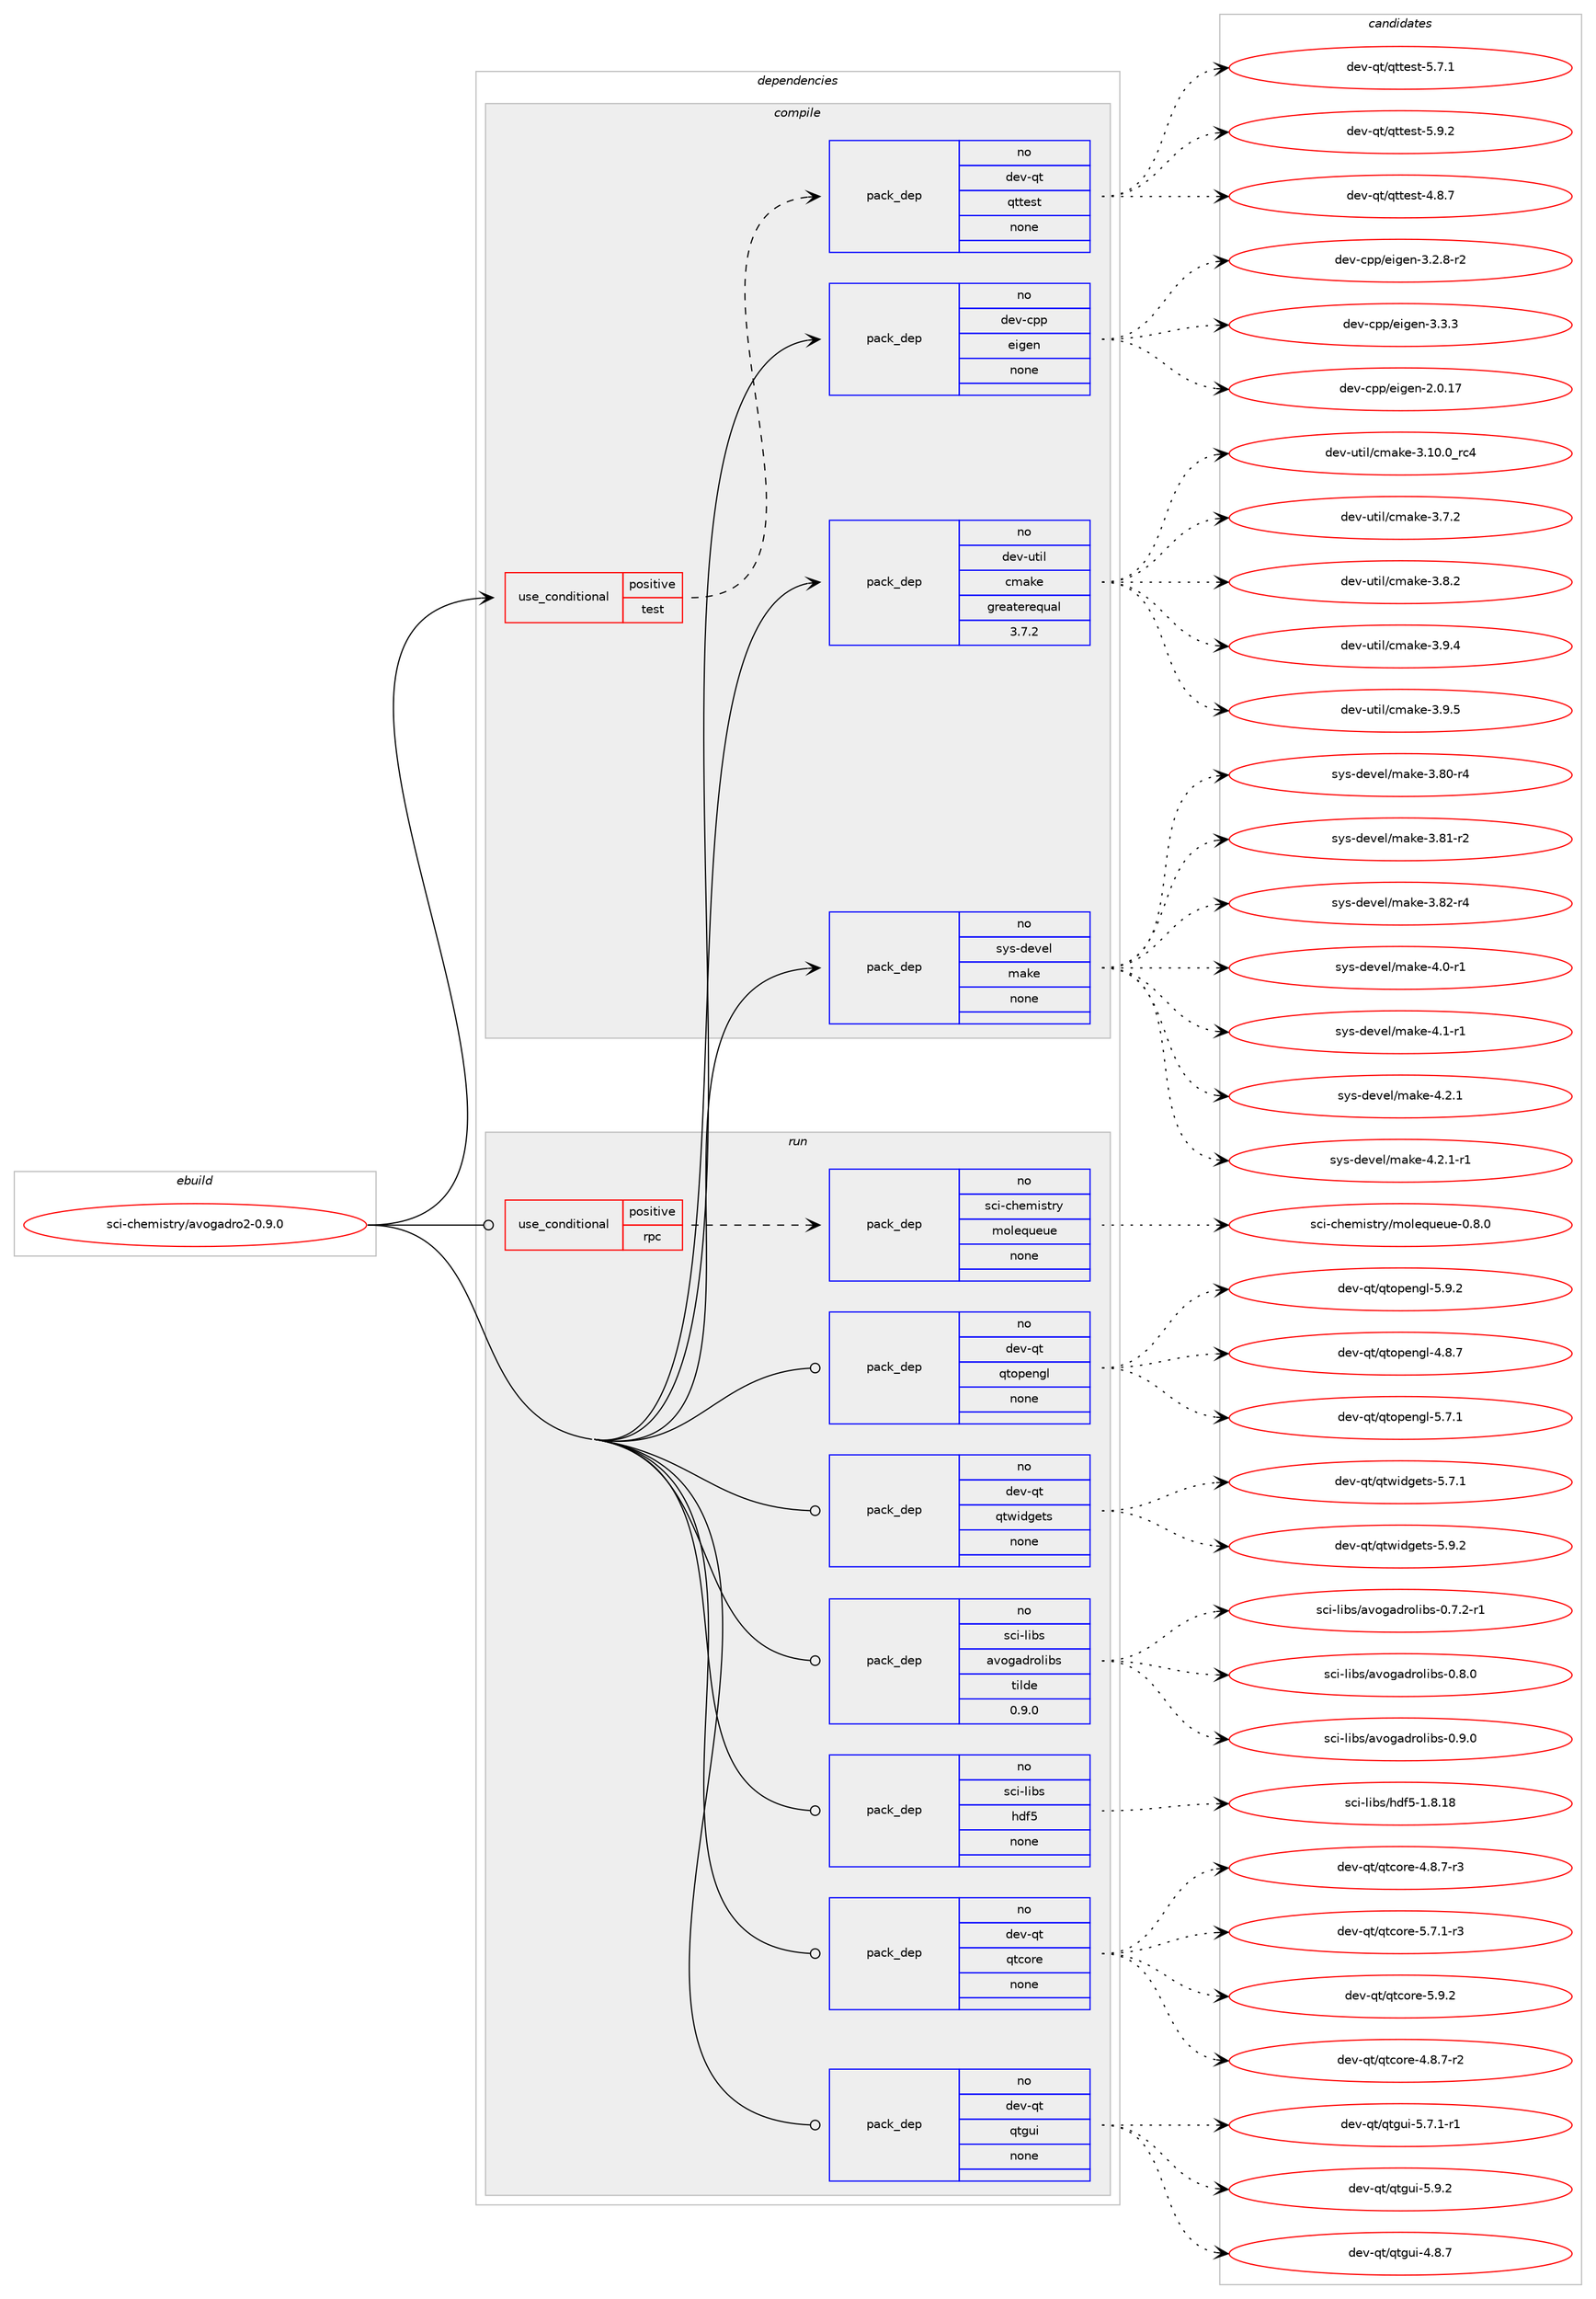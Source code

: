 digraph prolog {

# *************
# Graph options
# *************

newrank=true;
concentrate=true;
compound=true;
graph [rankdir=LR,fontname=Helvetica,fontsize=10,ranksep=1.5];#, ranksep=2.5, nodesep=0.2];
edge  [arrowhead=vee];
node  [fontname=Helvetica,fontsize=10];

# **********
# The ebuild
# **********

subgraph cluster_leftcol {
color=gray;
rank=same;
label=<<i>ebuild</i>>;
id [label="sci-chemistry/avogadro2-0.9.0", color=red, width=4, href="../sci-chemistry/avogadro2-0.9.0.svg"];
}

# ****************
# The dependencies
# ****************

subgraph cluster_midcol {
color=gray;
label=<<i>dependencies</i>>;
subgraph cluster_compile {
fillcolor="#eeeeee";
style=filled;
label=<<i>compile</i>>;
subgraph cond109507 {
dependency445791 [label=<<TABLE BORDER="0" CELLBORDER="1" CELLSPACING="0" CELLPADDING="4"><TR><TD ROWSPAN="3" CELLPADDING="10">use_conditional</TD></TR><TR><TD>positive</TD></TR><TR><TD>test</TD></TR></TABLE>>, shape=none, color=red];
subgraph pack328534 {
dependency445792 [label=<<TABLE BORDER="0" CELLBORDER="1" CELLSPACING="0" CELLPADDING="4" WIDTH="220"><TR><TD ROWSPAN="6" CELLPADDING="30">pack_dep</TD></TR><TR><TD WIDTH="110">no</TD></TR><TR><TD>dev-qt</TD></TR><TR><TD>qttest</TD></TR><TR><TD>none</TD></TR><TR><TD></TD></TR></TABLE>>, shape=none, color=blue];
}
dependency445791:e -> dependency445792:w [weight=20,style="dashed",arrowhead="vee"];
}
id:e -> dependency445791:w [weight=20,style="solid",arrowhead="vee"];
subgraph pack328535 {
dependency445793 [label=<<TABLE BORDER="0" CELLBORDER="1" CELLSPACING="0" CELLPADDING="4" WIDTH="220"><TR><TD ROWSPAN="6" CELLPADDING="30">pack_dep</TD></TR><TR><TD WIDTH="110">no</TD></TR><TR><TD>dev-cpp</TD></TR><TR><TD>eigen</TD></TR><TR><TD>none</TD></TR><TR><TD></TD></TR></TABLE>>, shape=none, color=blue];
}
id:e -> dependency445793:w [weight=20,style="solid",arrowhead="vee"];
subgraph pack328536 {
dependency445794 [label=<<TABLE BORDER="0" CELLBORDER="1" CELLSPACING="0" CELLPADDING="4" WIDTH="220"><TR><TD ROWSPAN="6" CELLPADDING="30">pack_dep</TD></TR><TR><TD WIDTH="110">no</TD></TR><TR><TD>dev-util</TD></TR><TR><TD>cmake</TD></TR><TR><TD>greaterequal</TD></TR><TR><TD>3.7.2</TD></TR></TABLE>>, shape=none, color=blue];
}
id:e -> dependency445794:w [weight=20,style="solid",arrowhead="vee"];
subgraph pack328537 {
dependency445795 [label=<<TABLE BORDER="0" CELLBORDER="1" CELLSPACING="0" CELLPADDING="4" WIDTH="220"><TR><TD ROWSPAN="6" CELLPADDING="30">pack_dep</TD></TR><TR><TD WIDTH="110">no</TD></TR><TR><TD>sys-devel</TD></TR><TR><TD>make</TD></TR><TR><TD>none</TD></TR><TR><TD></TD></TR></TABLE>>, shape=none, color=blue];
}
id:e -> dependency445795:w [weight=20,style="solid",arrowhead="vee"];
}
subgraph cluster_compileandrun {
fillcolor="#eeeeee";
style=filled;
label=<<i>compile and run</i>>;
}
subgraph cluster_run {
fillcolor="#eeeeee";
style=filled;
label=<<i>run</i>>;
subgraph cond109508 {
dependency445796 [label=<<TABLE BORDER="0" CELLBORDER="1" CELLSPACING="0" CELLPADDING="4"><TR><TD ROWSPAN="3" CELLPADDING="10">use_conditional</TD></TR><TR><TD>positive</TD></TR><TR><TD>rpc</TD></TR></TABLE>>, shape=none, color=red];
subgraph pack328538 {
dependency445797 [label=<<TABLE BORDER="0" CELLBORDER="1" CELLSPACING="0" CELLPADDING="4" WIDTH="220"><TR><TD ROWSPAN="6" CELLPADDING="30">pack_dep</TD></TR><TR><TD WIDTH="110">no</TD></TR><TR><TD>sci-chemistry</TD></TR><TR><TD>molequeue</TD></TR><TR><TD>none</TD></TR><TR><TD></TD></TR></TABLE>>, shape=none, color=blue];
}
dependency445796:e -> dependency445797:w [weight=20,style="dashed",arrowhead="vee"];
}
id:e -> dependency445796:w [weight=20,style="solid",arrowhead="odot"];
subgraph pack328539 {
dependency445798 [label=<<TABLE BORDER="0" CELLBORDER="1" CELLSPACING="0" CELLPADDING="4" WIDTH="220"><TR><TD ROWSPAN="6" CELLPADDING="30">pack_dep</TD></TR><TR><TD WIDTH="110">no</TD></TR><TR><TD>dev-qt</TD></TR><TR><TD>qtcore</TD></TR><TR><TD>none</TD></TR><TR><TD></TD></TR></TABLE>>, shape=none, color=blue];
}
id:e -> dependency445798:w [weight=20,style="solid",arrowhead="odot"];
subgraph pack328540 {
dependency445799 [label=<<TABLE BORDER="0" CELLBORDER="1" CELLSPACING="0" CELLPADDING="4" WIDTH="220"><TR><TD ROWSPAN="6" CELLPADDING="30">pack_dep</TD></TR><TR><TD WIDTH="110">no</TD></TR><TR><TD>dev-qt</TD></TR><TR><TD>qtgui</TD></TR><TR><TD>none</TD></TR><TR><TD></TD></TR></TABLE>>, shape=none, color=blue];
}
id:e -> dependency445799:w [weight=20,style="solid",arrowhead="odot"];
subgraph pack328541 {
dependency445800 [label=<<TABLE BORDER="0" CELLBORDER="1" CELLSPACING="0" CELLPADDING="4" WIDTH="220"><TR><TD ROWSPAN="6" CELLPADDING="30">pack_dep</TD></TR><TR><TD WIDTH="110">no</TD></TR><TR><TD>dev-qt</TD></TR><TR><TD>qtopengl</TD></TR><TR><TD>none</TD></TR><TR><TD></TD></TR></TABLE>>, shape=none, color=blue];
}
id:e -> dependency445800:w [weight=20,style="solid",arrowhead="odot"];
subgraph pack328542 {
dependency445801 [label=<<TABLE BORDER="0" CELLBORDER="1" CELLSPACING="0" CELLPADDING="4" WIDTH="220"><TR><TD ROWSPAN="6" CELLPADDING="30">pack_dep</TD></TR><TR><TD WIDTH="110">no</TD></TR><TR><TD>dev-qt</TD></TR><TR><TD>qtwidgets</TD></TR><TR><TD>none</TD></TR><TR><TD></TD></TR></TABLE>>, shape=none, color=blue];
}
id:e -> dependency445801:w [weight=20,style="solid",arrowhead="odot"];
subgraph pack328543 {
dependency445802 [label=<<TABLE BORDER="0" CELLBORDER="1" CELLSPACING="0" CELLPADDING="4" WIDTH="220"><TR><TD ROWSPAN="6" CELLPADDING="30">pack_dep</TD></TR><TR><TD WIDTH="110">no</TD></TR><TR><TD>sci-libs</TD></TR><TR><TD>avogadrolibs</TD></TR><TR><TD>tilde</TD></TR><TR><TD>0.9.0</TD></TR></TABLE>>, shape=none, color=blue];
}
id:e -> dependency445802:w [weight=20,style="solid",arrowhead="odot"];
subgraph pack328544 {
dependency445803 [label=<<TABLE BORDER="0" CELLBORDER="1" CELLSPACING="0" CELLPADDING="4" WIDTH="220"><TR><TD ROWSPAN="6" CELLPADDING="30">pack_dep</TD></TR><TR><TD WIDTH="110">no</TD></TR><TR><TD>sci-libs</TD></TR><TR><TD>hdf5</TD></TR><TR><TD>none</TD></TR><TR><TD></TD></TR></TABLE>>, shape=none, color=blue];
}
id:e -> dependency445803:w [weight=20,style="solid",arrowhead="odot"];
}
}

# **************
# The candidates
# **************

subgraph cluster_choices {
rank=same;
color=gray;
label=<<i>candidates</i>>;

subgraph choice328534 {
color=black;
nodesep=1;
choice1001011184511311647113116116101115116455246564655 [label="dev-qt/qttest-4.8.7", color=red, width=4,href="../dev-qt/qttest-4.8.7.svg"];
choice1001011184511311647113116116101115116455346554649 [label="dev-qt/qttest-5.7.1", color=red, width=4,href="../dev-qt/qttest-5.7.1.svg"];
choice1001011184511311647113116116101115116455346574650 [label="dev-qt/qttest-5.9.2", color=red, width=4,href="../dev-qt/qttest-5.9.2.svg"];
dependency445792:e -> choice1001011184511311647113116116101115116455246564655:w [style=dotted,weight="100"];
dependency445792:e -> choice1001011184511311647113116116101115116455346554649:w [style=dotted,weight="100"];
dependency445792:e -> choice1001011184511311647113116116101115116455346574650:w [style=dotted,weight="100"];
}
subgraph choice328535 {
color=black;
nodesep=1;
choice10010111845991121124710110510310111045504648464955 [label="dev-cpp/eigen-2.0.17", color=red, width=4,href="../dev-cpp/eigen-2.0.17.svg"];
choice1001011184599112112471011051031011104551465046564511450 [label="dev-cpp/eigen-3.2.8-r2", color=red, width=4,href="../dev-cpp/eigen-3.2.8-r2.svg"];
choice100101118459911211247101105103101110455146514651 [label="dev-cpp/eigen-3.3.3", color=red, width=4,href="../dev-cpp/eigen-3.3.3.svg"];
dependency445793:e -> choice10010111845991121124710110510310111045504648464955:w [style=dotted,weight="100"];
dependency445793:e -> choice1001011184599112112471011051031011104551465046564511450:w [style=dotted,weight="100"];
dependency445793:e -> choice100101118459911211247101105103101110455146514651:w [style=dotted,weight="100"];
}
subgraph choice328536 {
color=black;
nodesep=1;
choice1001011184511711610510847991099710710145514649484648951149952 [label="dev-util/cmake-3.10.0_rc4", color=red, width=4,href="../dev-util/cmake-3.10.0_rc4.svg"];
choice10010111845117116105108479910997107101455146554650 [label="dev-util/cmake-3.7.2", color=red, width=4,href="../dev-util/cmake-3.7.2.svg"];
choice10010111845117116105108479910997107101455146564650 [label="dev-util/cmake-3.8.2", color=red, width=4,href="../dev-util/cmake-3.8.2.svg"];
choice10010111845117116105108479910997107101455146574652 [label="dev-util/cmake-3.9.4", color=red, width=4,href="../dev-util/cmake-3.9.4.svg"];
choice10010111845117116105108479910997107101455146574653 [label="dev-util/cmake-3.9.5", color=red, width=4,href="../dev-util/cmake-3.9.5.svg"];
dependency445794:e -> choice1001011184511711610510847991099710710145514649484648951149952:w [style=dotted,weight="100"];
dependency445794:e -> choice10010111845117116105108479910997107101455146554650:w [style=dotted,weight="100"];
dependency445794:e -> choice10010111845117116105108479910997107101455146564650:w [style=dotted,weight="100"];
dependency445794:e -> choice10010111845117116105108479910997107101455146574652:w [style=dotted,weight="100"];
dependency445794:e -> choice10010111845117116105108479910997107101455146574653:w [style=dotted,weight="100"];
}
subgraph choice328537 {
color=black;
nodesep=1;
choice11512111545100101118101108471099710710145514656484511452 [label="sys-devel/make-3.80-r4", color=red, width=4,href="../sys-devel/make-3.80-r4.svg"];
choice11512111545100101118101108471099710710145514656494511450 [label="sys-devel/make-3.81-r2", color=red, width=4,href="../sys-devel/make-3.81-r2.svg"];
choice11512111545100101118101108471099710710145514656504511452 [label="sys-devel/make-3.82-r4", color=red, width=4,href="../sys-devel/make-3.82-r4.svg"];
choice115121115451001011181011084710997107101455246484511449 [label="sys-devel/make-4.0-r1", color=red, width=4,href="../sys-devel/make-4.0-r1.svg"];
choice115121115451001011181011084710997107101455246494511449 [label="sys-devel/make-4.1-r1", color=red, width=4,href="../sys-devel/make-4.1-r1.svg"];
choice115121115451001011181011084710997107101455246504649 [label="sys-devel/make-4.2.1", color=red, width=4,href="../sys-devel/make-4.2.1.svg"];
choice1151211154510010111810110847109971071014552465046494511449 [label="sys-devel/make-4.2.1-r1", color=red, width=4,href="../sys-devel/make-4.2.1-r1.svg"];
dependency445795:e -> choice11512111545100101118101108471099710710145514656484511452:w [style=dotted,weight="100"];
dependency445795:e -> choice11512111545100101118101108471099710710145514656494511450:w [style=dotted,weight="100"];
dependency445795:e -> choice11512111545100101118101108471099710710145514656504511452:w [style=dotted,weight="100"];
dependency445795:e -> choice115121115451001011181011084710997107101455246484511449:w [style=dotted,weight="100"];
dependency445795:e -> choice115121115451001011181011084710997107101455246494511449:w [style=dotted,weight="100"];
dependency445795:e -> choice115121115451001011181011084710997107101455246504649:w [style=dotted,weight="100"];
dependency445795:e -> choice1151211154510010111810110847109971071014552465046494511449:w [style=dotted,weight="100"];
}
subgraph choice328538 {
color=black;
nodesep=1;
choice11599105459910410110910511511611412147109111108101113117101117101454846564648 [label="sci-chemistry/molequeue-0.8.0", color=red, width=4,href="../sci-chemistry/molequeue-0.8.0.svg"];
dependency445797:e -> choice11599105459910410110910511511611412147109111108101113117101117101454846564648:w [style=dotted,weight="100"];
}
subgraph choice328539 {
color=black;
nodesep=1;
choice1001011184511311647113116991111141014552465646554511450 [label="dev-qt/qtcore-4.8.7-r2", color=red, width=4,href="../dev-qt/qtcore-4.8.7-r2.svg"];
choice1001011184511311647113116991111141014552465646554511451 [label="dev-qt/qtcore-4.8.7-r3", color=red, width=4,href="../dev-qt/qtcore-4.8.7-r3.svg"];
choice1001011184511311647113116991111141014553465546494511451 [label="dev-qt/qtcore-5.7.1-r3", color=red, width=4,href="../dev-qt/qtcore-5.7.1-r3.svg"];
choice100101118451131164711311699111114101455346574650 [label="dev-qt/qtcore-5.9.2", color=red, width=4,href="../dev-qt/qtcore-5.9.2.svg"];
dependency445798:e -> choice1001011184511311647113116991111141014552465646554511450:w [style=dotted,weight="100"];
dependency445798:e -> choice1001011184511311647113116991111141014552465646554511451:w [style=dotted,weight="100"];
dependency445798:e -> choice1001011184511311647113116991111141014553465546494511451:w [style=dotted,weight="100"];
dependency445798:e -> choice100101118451131164711311699111114101455346574650:w [style=dotted,weight="100"];
}
subgraph choice328540 {
color=black;
nodesep=1;
choice1001011184511311647113116103117105455246564655 [label="dev-qt/qtgui-4.8.7", color=red, width=4,href="../dev-qt/qtgui-4.8.7.svg"];
choice10010111845113116471131161031171054553465546494511449 [label="dev-qt/qtgui-5.7.1-r1", color=red, width=4,href="../dev-qt/qtgui-5.7.1-r1.svg"];
choice1001011184511311647113116103117105455346574650 [label="dev-qt/qtgui-5.9.2", color=red, width=4,href="../dev-qt/qtgui-5.9.2.svg"];
dependency445799:e -> choice1001011184511311647113116103117105455246564655:w [style=dotted,weight="100"];
dependency445799:e -> choice10010111845113116471131161031171054553465546494511449:w [style=dotted,weight="100"];
dependency445799:e -> choice1001011184511311647113116103117105455346574650:w [style=dotted,weight="100"];
}
subgraph choice328541 {
color=black;
nodesep=1;
choice1001011184511311647113116111112101110103108455246564655 [label="dev-qt/qtopengl-4.8.7", color=red, width=4,href="../dev-qt/qtopengl-4.8.7.svg"];
choice1001011184511311647113116111112101110103108455346554649 [label="dev-qt/qtopengl-5.7.1", color=red, width=4,href="../dev-qt/qtopengl-5.7.1.svg"];
choice1001011184511311647113116111112101110103108455346574650 [label="dev-qt/qtopengl-5.9.2", color=red, width=4,href="../dev-qt/qtopengl-5.9.2.svg"];
dependency445800:e -> choice1001011184511311647113116111112101110103108455246564655:w [style=dotted,weight="100"];
dependency445800:e -> choice1001011184511311647113116111112101110103108455346554649:w [style=dotted,weight="100"];
dependency445800:e -> choice1001011184511311647113116111112101110103108455346574650:w [style=dotted,weight="100"];
}
subgraph choice328542 {
color=black;
nodesep=1;
choice1001011184511311647113116119105100103101116115455346554649 [label="dev-qt/qtwidgets-5.7.1", color=red, width=4,href="../dev-qt/qtwidgets-5.7.1.svg"];
choice1001011184511311647113116119105100103101116115455346574650 [label="dev-qt/qtwidgets-5.9.2", color=red, width=4,href="../dev-qt/qtwidgets-5.9.2.svg"];
dependency445801:e -> choice1001011184511311647113116119105100103101116115455346554649:w [style=dotted,weight="100"];
dependency445801:e -> choice1001011184511311647113116119105100103101116115455346574650:w [style=dotted,weight="100"];
}
subgraph choice328543 {
color=black;
nodesep=1;
choice115991054510810598115479711811110397100114111108105981154548465546504511449 [label="sci-libs/avogadrolibs-0.7.2-r1", color=red, width=4,href="../sci-libs/avogadrolibs-0.7.2-r1.svg"];
choice11599105451081059811547971181111039710011411110810598115454846564648 [label="sci-libs/avogadrolibs-0.8.0", color=red, width=4,href="../sci-libs/avogadrolibs-0.8.0.svg"];
choice11599105451081059811547971181111039710011411110810598115454846574648 [label="sci-libs/avogadrolibs-0.9.0", color=red, width=4,href="../sci-libs/avogadrolibs-0.9.0.svg"];
dependency445802:e -> choice115991054510810598115479711811110397100114111108105981154548465546504511449:w [style=dotted,weight="100"];
dependency445802:e -> choice11599105451081059811547971181111039710011411110810598115454846564648:w [style=dotted,weight="100"];
dependency445802:e -> choice11599105451081059811547971181111039710011411110810598115454846574648:w [style=dotted,weight="100"];
}
subgraph choice328544 {
color=black;
nodesep=1;
choice115991054510810598115471041001025345494656464956 [label="sci-libs/hdf5-1.8.18", color=red, width=4,href="../sci-libs/hdf5-1.8.18.svg"];
dependency445803:e -> choice115991054510810598115471041001025345494656464956:w [style=dotted,weight="100"];
}
}

}
